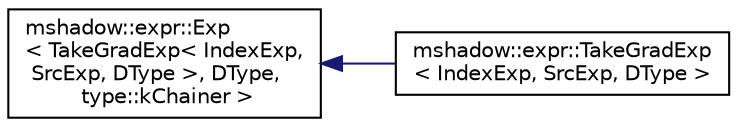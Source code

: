 digraph "Graphical Class Hierarchy"
{
 // LATEX_PDF_SIZE
  edge [fontname="Helvetica",fontsize="10",labelfontname="Helvetica",labelfontsize="10"];
  node [fontname="Helvetica",fontsize="10",shape=record];
  rankdir="LR";
  Node0 [label="mshadow::expr::Exp\l\< TakeGradExp\< IndexExp,\l SrcExp, DType \>, DType,\l type::kChainer \>",height=0.2,width=0.4,color="black", fillcolor="white", style="filled",URL="$structmshadow_1_1expr_1_1Exp.html",tooltip=" "];
  Node0 -> Node1 [dir="back",color="midnightblue",fontsize="10",style="solid",fontname="Helvetica"];
  Node1 [label="mshadow::expr::TakeGradExp\l\< IndexExp, SrcExp, DType \>",height=0.2,width=0.4,color="black", fillcolor="white", style="filled",URL="$structmshadow_1_1expr_1_1TakeGradExp.html",tooltip="Calculate embedding gradient."];
}

